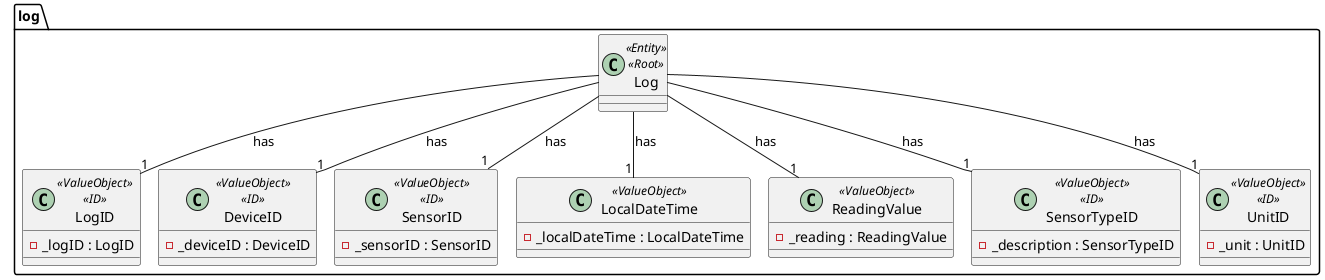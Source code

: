 @startuml
!pragma layout smetana

package log {
    class Log <<Entity>> <<Root>> {

    }
    class LogID <<ValueObject>> <<ID>> {
        - _logID : LogID
    }
    class DeviceID <<ValueObject>> <<ID>> {
        - _deviceID : DeviceID
    }
    class SensorID <<ValueObject>> <<ID>> {
        - _sensorID : SensorID
    }
    class LocalDateTime <<ValueObject>>{
        - _localDateTime : LocalDateTime
    }
    class ReadingValue <<ValueObject>>{
        - _reading : ReadingValue
    }
    class SensorTypeID <<ValueObject>> <<ID>>{
        - _description : SensorTypeID
    }
    class UnitID <<ValueObject>> <<ID>>{
        - _unit : UnitID
    }
}

Log -- "1" LogID : has
Log -- "1" DeviceID : has
Log -- "1" SensorID : has
Log -- "1" ReadingValue : has
Log -- "1" SensorTypeID : has
Log -- "1" UnitID : has
Log -- "1" LocalDateTime : has


@enduml